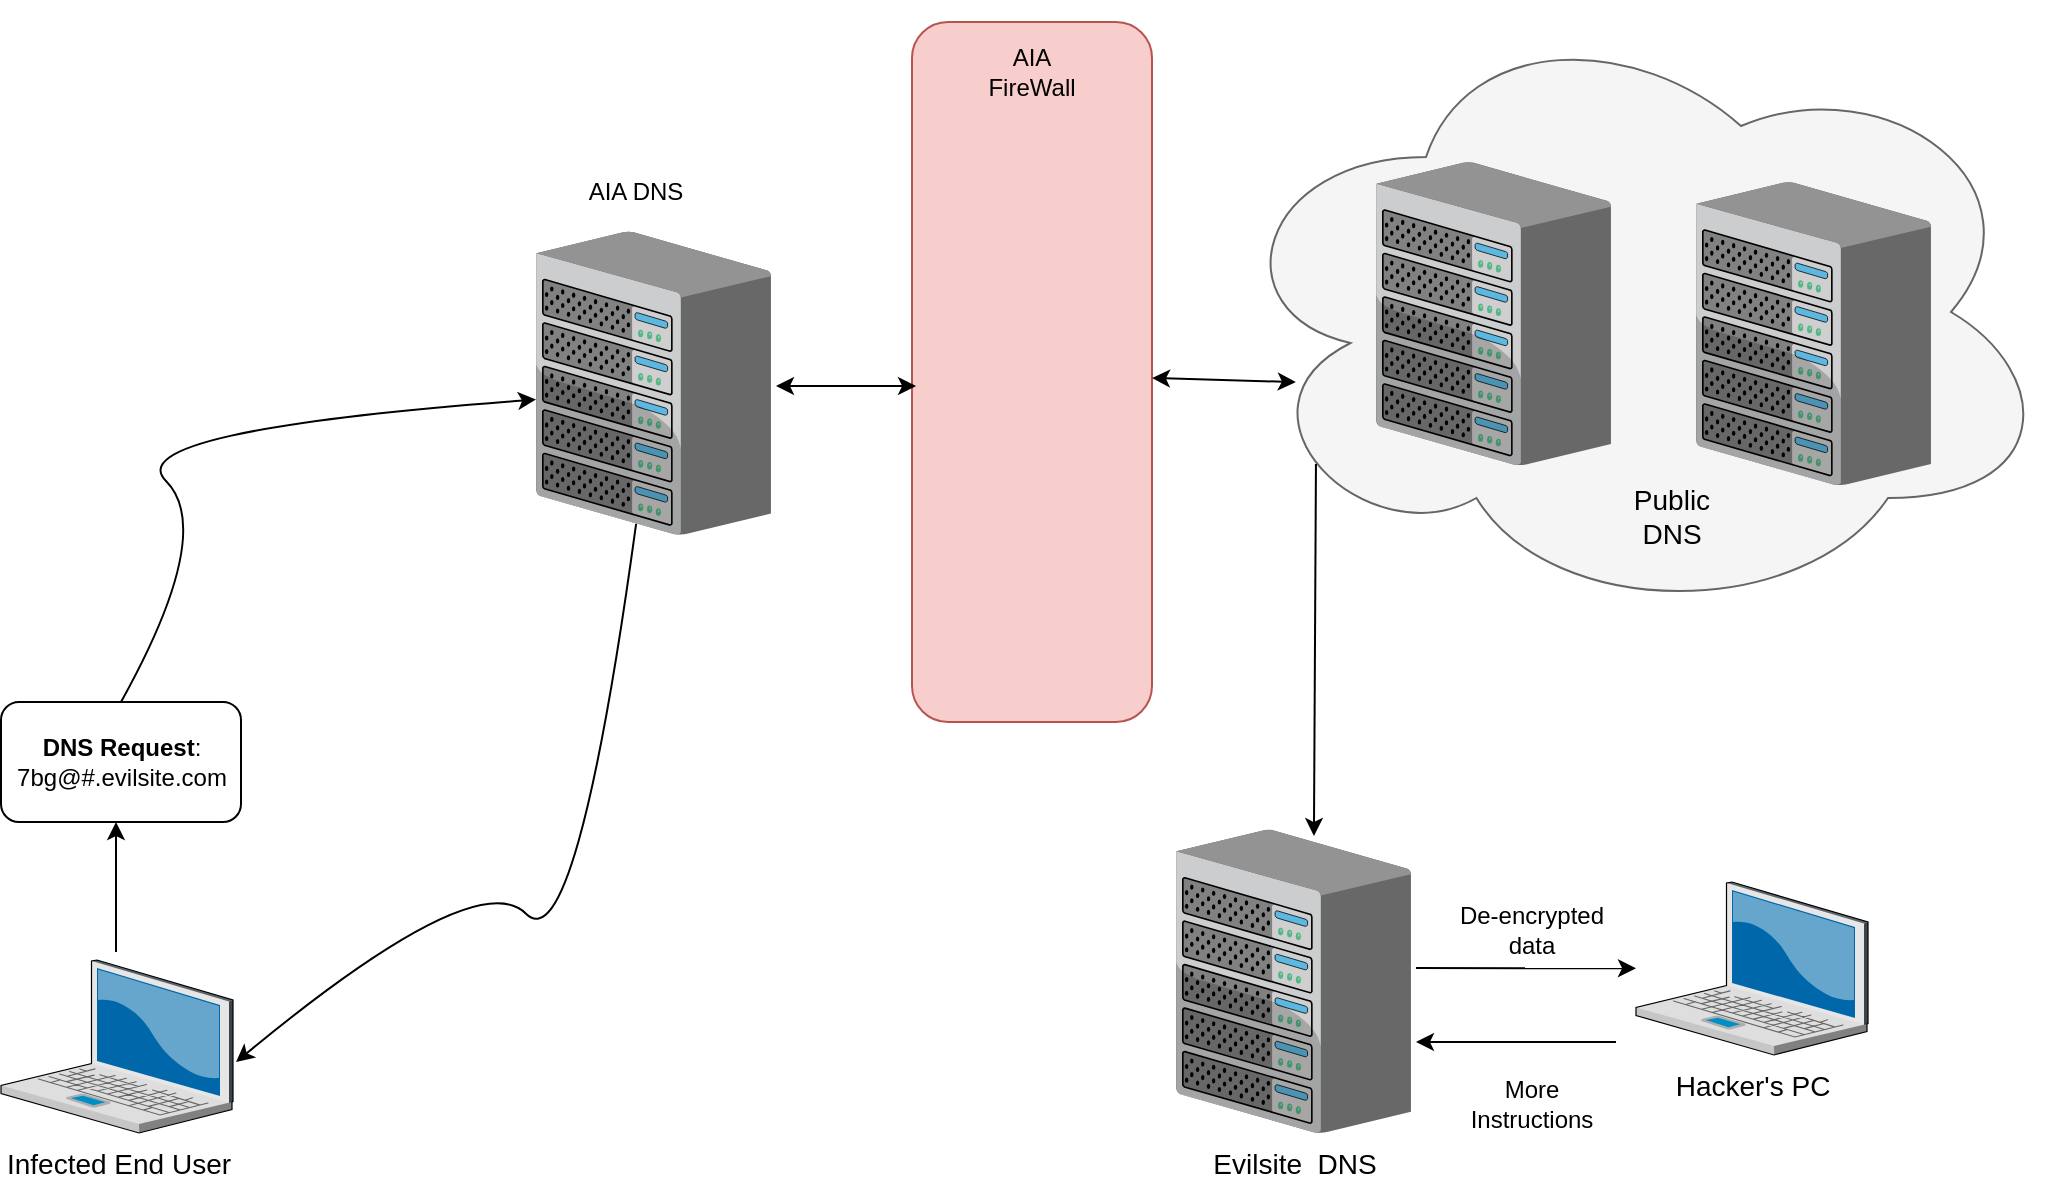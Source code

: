 <mxfile version="21.7.4" type="github">
  <diagram name="Page-1" id="e3a06f82-3646-2815-327d-82caf3d4e204">
    <mxGraphModel dx="1379" dy="830" grid="1" gridSize="10" guides="1" tooltips="1" connect="1" arrows="1" fold="1" page="1" pageScale="1.5" pageWidth="1169" pageHeight="826" background="none" math="0" shadow="0">
      <root>
        <mxCell id="0" style=";html=1;" />
        <mxCell id="1" style=";html=1;" parent="0" />
        <mxCell id="6a7d8f32e03d9370-2" value="Infected End User" style="verticalLabelPosition=bottom;aspect=fixed;html=1;verticalAlign=top;strokeColor=none;shape=mxgraph.citrix.laptop_2;fillColor=#66B2FF;gradientColor=#0066CC;fontSize=14;" parent="1" vertex="1">
          <mxGeometry x="352.5" y="649" width="116" height="86.5" as="geometry" />
        </mxCell>
        <mxCell id="6a7d8f32e03d9370-16" value="" style="verticalLabelPosition=bottom;aspect=fixed;html=1;verticalAlign=top;strokeColor=none;shape=mxgraph.citrix.chassis;fillColor=#66B2FF;gradientColor=#0066CC;fontSize=14;" parent="1" vertex="1">
          <mxGeometry x="620" y="284.75" width="117.5" height="151.68" as="geometry" />
        </mxCell>
        <mxCell id="c3wLekcNgkHLhfMvlplp-3" value="" style="endArrow=classic;html=1;rounded=0;" edge="1" parent="1">
          <mxGeometry width="50" height="50" relative="1" as="geometry">
            <mxPoint x="410" y="645" as="sourcePoint" />
            <mxPoint x="410" y="580" as="targetPoint" />
          </mxGeometry>
        </mxCell>
        <mxCell id="c3wLekcNgkHLhfMvlplp-4" value="&lt;b&gt;DNS Request&lt;/b&gt;:&lt;br&gt;7bg@#.evilsite.com" style="rounded=1;whiteSpace=wrap;html=1;" vertex="1" parent="1">
          <mxGeometry x="352.5" y="520" width="120" height="60" as="geometry" />
        </mxCell>
        <mxCell id="c3wLekcNgkHLhfMvlplp-12" value="" style="curved=1;endArrow=classic;html=1;rounded=0;entryX=0;entryY=0.554;entryDx=0;entryDy=0;entryPerimeter=0;exitX=0.5;exitY=0;exitDx=0;exitDy=0;" edge="1" parent="1" source="c3wLekcNgkHLhfMvlplp-4" target="6a7d8f32e03d9370-16">
          <mxGeometry width="50" height="50" relative="1" as="geometry">
            <mxPoint x="410" y="434.5" as="sourcePoint" />
            <mxPoint x="460" y="384.5" as="targetPoint" />
            <Array as="points">
              <mxPoint x="460" y="434.5" />
              <mxPoint x="410" y="384.5" />
            </Array>
          </mxGeometry>
        </mxCell>
        <mxCell id="c3wLekcNgkHLhfMvlplp-19" value="" style="rounded=1;whiteSpace=wrap;html=1;fillColor=#f8cecc;strokeColor=#b85450;" vertex="1" parent="1">
          <mxGeometry x="808" y="180" width="120" height="350" as="geometry" />
        </mxCell>
        <mxCell id="c3wLekcNgkHLhfMvlplp-17" value="" style="shape=image;html=1;verticalAlign=top;verticalLabelPosition=bottom;labelBackgroundColor=#ffffff;imageAspect=0;aspect=fixed;image=https://cdn2.iconfinder.com/data/icons/whcompare-isometric-web-hosting-servers/50/firewall-128.png" vertex="1" parent="1">
          <mxGeometry x="800" y="230" width="128" height="128" as="geometry" />
        </mxCell>
        <mxCell id="c3wLekcNgkHLhfMvlplp-18" value="" style="shape=image;html=1;verticalAlign=top;verticalLabelPosition=bottom;labelBackgroundColor=#ffffff;imageAspect=0;aspect=fixed;image=https://cdn2.iconfinder.com/data/icons/whcompare-isometric-web-hosting-servers/50/firewall-128.png" vertex="1" parent="1">
          <mxGeometry x="800" y="390" width="128" height="128" as="geometry" />
        </mxCell>
        <mxCell id="c3wLekcNgkHLhfMvlplp-20" value="AIA FireWall" style="text;html=1;strokeColor=none;fillColor=none;align=center;verticalAlign=middle;whiteSpace=wrap;rounded=0;" vertex="1" parent="1">
          <mxGeometry x="838" y="190" width="60" height="30" as="geometry" />
        </mxCell>
        <mxCell id="c3wLekcNgkHLhfMvlplp-23" value="" style="ellipse;shape=cloud;whiteSpace=wrap;html=1;fillColor=#f5f5f5;fontColor=#333333;strokeColor=#666666;" vertex="1" parent="1">
          <mxGeometry x="960" y="170" width="420" height="310" as="geometry" />
        </mxCell>
        <mxCell id="c3wLekcNgkHLhfMvlplp-21" value="" style="verticalLabelPosition=bottom;aspect=fixed;html=1;verticalAlign=top;strokeColor=none;shape=mxgraph.citrix.chassis;fillColor=#66B2FF;gradientColor=#0066CC;fontSize=14;" vertex="1" parent="1">
          <mxGeometry x="1040" y="250" width="117.5" height="151.68" as="geometry" />
        </mxCell>
        <mxCell id="c3wLekcNgkHLhfMvlplp-22" value="" style="verticalLabelPosition=bottom;aspect=fixed;html=1;verticalAlign=top;strokeColor=none;shape=mxgraph.citrix.chassis;fillColor=#66B2FF;gradientColor=#0066CC;fontSize=14;" vertex="1" parent="1">
          <mxGeometry x="1200" y="260" width="117.5" height="151.68" as="geometry" />
        </mxCell>
        <mxCell id="c3wLekcNgkHLhfMvlplp-24" value="" style="endArrow=classic;html=1;rounded=0;" edge="1" parent="1">
          <mxGeometry width="50" height="50" relative="1" as="geometry">
            <mxPoint x="1020" y="480" as="sourcePoint" />
            <mxPoint x="1020" y="480" as="targetPoint" />
          </mxGeometry>
        </mxCell>
        <mxCell id="c3wLekcNgkHLhfMvlplp-27" value="&lt;font style=&quot;font-size: 14px;&quot;&gt;Public DNS&lt;/font&gt;" style="text;html=1;strokeColor=none;fillColor=none;align=center;verticalAlign=middle;whiteSpace=wrap;rounded=0;" vertex="1" parent="1">
          <mxGeometry x="1158" y="412" width="60" height="30" as="geometry" />
        </mxCell>
        <mxCell id="c3wLekcNgkHLhfMvlplp-28" value="Evilsite&amp;nbsp; DNS" style="verticalLabelPosition=bottom;aspect=fixed;html=1;verticalAlign=top;strokeColor=none;shape=mxgraph.citrix.chassis;fillColor=#66B2FF;gradientColor=#0066CC;fontSize=14;" vertex="1" parent="1">
          <mxGeometry x="940" y="583.82" width="117.5" height="151.68" as="geometry" />
        </mxCell>
        <mxCell id="c3wLekcNgkHLhfMvlplp-29" value="" style="curved=1;endArrow=classic;html=1;rounded=0;entryX=1.013;entryY=0.59;entryDx=0;entryDy=0;entryPerimeter=0;exitX=0.426;exitY=0.964;exitDx=0;exitDy=0;exitPerimeter=0;" edge="1" parent="1" source="6a7d8f32e03d9370-16" target="6a7d8f32e03d9370-2">
          <mxGeometry width="50" height="50" relative="1" as="geometry">
            <mxPoint x="590" y="650.84" as="sourcePoint" />
            <mxPoint x="640" y="600.84" as="targetPoint" />
            <Array as="points">
              <mxPoint x="640" y="650.84" />
              <mxPoint x="590" y="600.84" />
            </Array>
          </mxGeometry>
        </mxCell>
        <mxCell id="c3wLekcNgkHLhfMvlplp-31" value="" style="endArrow=classic;startArrow=classic;html=1;rounded=0;entryX=0.017;entryY=0.52;entryDx=0;entryDy=0;entryPerimeter=0;" edge="1" parent="1" target="c3wLekcNgkHLhfMvlplp-19">
          <mxGeometry width="50" height="50" relative="1" as="geometry">
            <mxPoint x="740" y="362" as="sourcePoint" />
            <mxPoint x="1020" y="470" as="targetPoint" />
          </mxGeometry>
        </mxCell>
        <mxCell id="c3wLekcNgkHLhfMvlplp-32" value="" style="endArrow=classic;startArrow=classic;html=1;rounded=0;exitX=1;exitY=1;exitDx=0;exitDy=0;entryX=0.095;entryY=0.613;entryDx=0;entryDy=0;entryPerimeter=0;" edge="1" parent="1" source="c3wLekcNgkHLhfMvlplp-17" target="c3wLekcNgkHLhfMvlplp-23">
          <mxGeometry width="50" height="50" relative="1" as="geometry">
            <mxPoint x="940" y="380" as="sourcePoint" />
            <mxPoint x="1020" y="470" as="targetPoint" />
          </mxGeometry>
        </mxCell>
        <mxCell id="c3wLekcNgkHLhfMvlplp-33" value="" style="endArrow=classic;html=1;rounded=0;entryX=0.587;entryY=0.021;entryDx=0;entryDy=0;entryPerimeter=0;exitX=0.119;exitY=0.745;exitDx=0;exitDy=0;exitPerimeter=0;" edge="1" parent="1" source="c3wLekcNgkHLhfMvlplp-23" target="c3wLekcNgkHLhfMvlplp-28">
          <mxGeometry width="50" height="50" relative="1" as="geometry">
            <mxPoint x="970" y="520" as="sourcePoint" />
            <mxPoint x="1020" y="470" as="targetPoint" />
          </mxGeometry>
        </mxCell>
        <mxCell id="c3wLekcNgkHLhfMvlplp-34" value="Hacker&#39;s PC" style="verticalLabelPosition=bottom;aspect=fixed;html=1;verticalAlign=top;strokeColor=none;shape=mxgraph.citrix.laptop_2;fillColor=#66B2FF;gradientColor=#0066CC;fontSize=14;" vertex="1" parent="1">
          <mxGeometry x="1170" y="610" width="116" height="86.5" as="geometry" />
        </mxCell>
        <mxCell id="c3wLekcNgkHLhfMvlplp-35" value="" style="endArrow=classic;startArrow=none;html=1;rounded=0;exitX=1.021;exitY=0.456;exitDx=0;exitDy=0;exitPerimeter=0;startFill=0;" edge="1" parent="1" source="c3wLekcNgkHLhfMvlplp-28" target="c3wLekcNgkHLhfMvlplp-34">
          <mxGeometry width="50" height="50" relative="1" as="geometry">
            <mxPoint x="970" y="520" as="sourcePoint" />
            <mxPoint x="1020" y="470" as="targetPoint" />
          </mxGeometry>
        </mxCell>
        <mxCell id="c3wLekcNgkHLhfMvlplp-38" value="AIA DNS" style="text;html=1;strokeColor=none;fillColor=none;align=center;verticalAlign=middle;whiteSpace=wrap;rounded=0;" vertex="1" parent="1">
          <mxGeometry x="640" y="250" width="60" height="30" as="geometry" />
        </mxCell>
        <mxCell id="c3wLekcNgkHLhfMvlplp-39" value="De-encrypted data" style="text;html=1;strokeColor=none;fillColor=none;align=center;verticalAlign=middle;whiteSpace=wrap;rounded=0;" vertex="1" parent="1">
          <mxGeometry x="1077.5" y="619" width="80" height="30" as="geometry" />
        </mxCell>
        <mxCell id="c3wLekcNgkHLhfMvlplp-40" value="More Instructions" style="text;html=1;strokeColor=none;fillColor=none;align=center;verticalAlign=middle;whiteSpace=wrap;rounded=0;" vertex="1" parent="1">
          <mxGeometry x="1077.5" y="705.5" width="80" height="30" as="geometry" />
        </mxCell>
        <mxCell id="c3wLekcNgkHLhfMvlplp-42" value="" style="endArrow=classic;html=1;rounded=0;" edge="1" parent="1">
          <mxGeometry width="50" height="50" relative="1" as="geometry">
            <mxPoint x="1160" y="690" as="sourcePoint" />
            <mxPoint x="1060" y="690" as="targetPoint" />
          </mxGeometry>
        </mxCell>
      </root>
    </mxGraphModel>
  </diagram>
</mxfile>
